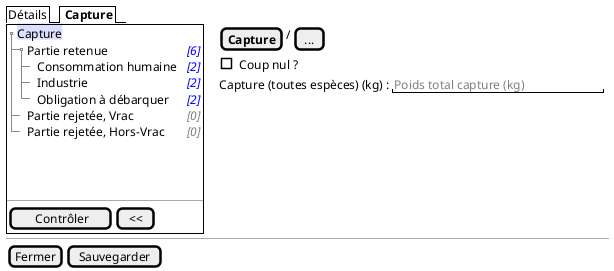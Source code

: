 @startsalt
{
  {/ Détails | <b> Capture }
  {+
   {T
       + <back:#DDF>Capture    | .
       ++ Partie retenue       | <i><color:blue>[6]
       +++ Consommation humaine | <i><color:blue>[2]
       +++ Industrie | <i><color:blue>[2]
       +++ Obligation à débarquer| <i><color:blue>[2]
       ++ Partie rejetée, Vrac | <i><color:gray>[0]
       ++ Partie rejetée, Hors-Vrac | <i><color:gray>[0]
   }
    .
    .
    .
   --
   {
      [<&checkmark> Contrôler] | [ << ]
   }
  } | . | {
    { [<b>Capture] | / | [...]}

    {[ ] Coup nul ? }
    {Capture (toutes espèces) (kg) : | " <color:gray>Poids total capture (kg) " }

  }

  -- | -- | --
  { [Fermer] | [Sauvegarder] }
}
@endsalt

